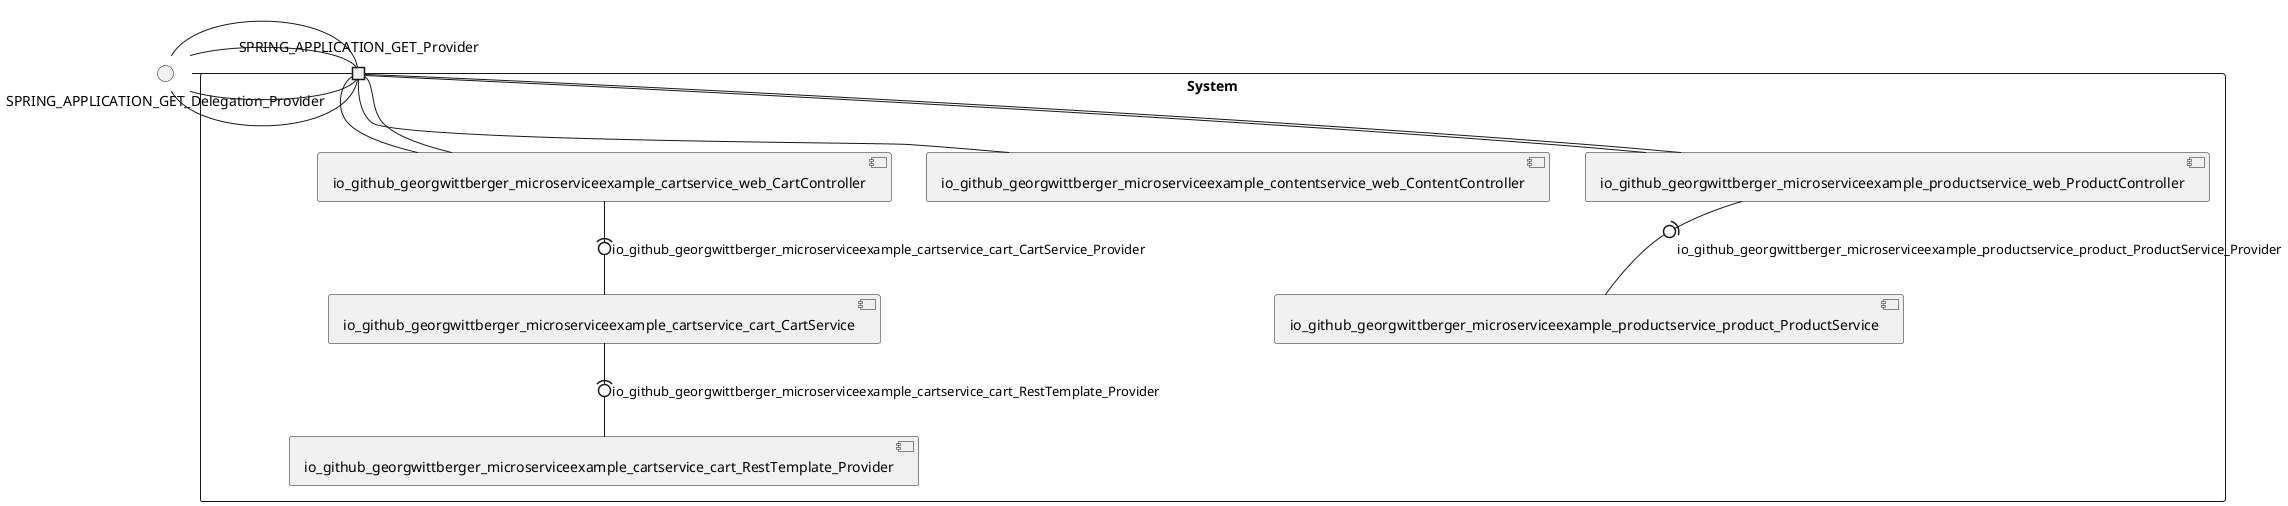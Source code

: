 @startuml
skinparam fixCircleLabelOverlapping true
skinparam componentStyle uml2
() SPRING_APPLICATION_GET_Delegation_Provider
rectangle System {
[io_github_georgwittberger_microserviceexample_cartservice_cart_CartService] [[georgwittberger-apache-spring-boot-microservice-example.repository#_gSAGpNHwEe6gHqZ1yVx75g]]
[io_github_georgwittberger_microserviceexample_cartservice_cart_RestTemplate_Provider] [[georgwittberger-apache-spring-boot-microservice-example.repository#_gSAGpNHwEe6gHqZ1yVx75g]]
[io_github_georgwittberger_microserviceexample_cartservice_web_CartController] [[georgwittberger-apache-spring-boot-microservice-example.repository#_gSAGpNHwEe6gHqZ1yVx75g]]
[io_github_georgwittberger_microserviceexample_contentservice_web_ContentController] [[georgwittberger-apache-spring-boot-microservice-example.repository#_gSAGpNHwEe6gHqZ1yVx75g]]
[io_github_georgwittberger_microserviceexample_productservice_product_ProductService] [[georgwittberger-apache-spring-boot-microservice-example.repository#_gSAGpNHwEe6gHqZ1yVx75g]]
[io_github_georgwittberger_microserviceexample_productservice_web_ProductController] [[georgwittberger-apache-spring-boot-microservice-example.repository#_gSAGpNHwEe6gHqZ1yVx75g]]
port SPRING_APPLICATION_GET_Provider
SPRING_APPLICATION_GET_Delegation_Provider - SPRING_APPLICATION_GET_Provider
SPRING_APPLICATION_GET_Provider - [io_github_georgwittberger_microserviceexample_productservice_web_ProductController]
port SPRING_APPLICATION_GET_Provider
SPRING_APPLICATION_GET_Delegation_Provider - SPRING_APPLICATION_GET_Provider
SPRING_APPLICATION_GET_Provider - [io_github_georgwittberger_microserviceexample_cartservice_web_CartController]
port SPRING_APPLICATION_GET_Provider
SPRING_APPLICATION_GET_Delegation_Provider - SPRING_APPLICATION_GET_Provider
SPRING_APPLICATION_GET_Provider - [io_github_georgwittberger_microserviceexample_productservice_web_ProductController]
port SPRING_APPLICATION_GET_Provider
SPRING_APPLICATION_GET_Delegation_Provider - SPRING_APPLICATION_GET_Provider
SPRING_APPLICATION_GET_Provider - [io_github_georgwittberger_microserviceexample_contentservice_web_ContentController]
port SPRING_APPLICATION_GET_Provider
SPRING_APPLICATION_GET_Delegation_Provider - SPRING_APPLICATION_GET_Provider
SPRING_APPLICATION_GET_Provider - [io_github_georgwittberger_microserviceexample_cartservice_web_CartController]
[io_github_georgwittberger_microserviceexample_cartservice_web_CartController] -(0- [io_github_georgwittberger_microserviceexample_cartservice_cart_CartService] : io_github_georgwittberger_microserviceexample_cartservice_cart_CartService_Provider
[io_github_georgwittberger_microserviceexample_cartservice_cart_CartService] -(0- [io_github_georgwittberger_microserviceexample_cartservice_cart_RestTemplate_Provider] : io_github_georgwittberger_microserviceexample_cartservice_cart_RestTemplate_Provider
[io_github_georgwittberger_microserviceexample_productservice_web_ProductController] -(0- [io_github_georgwittberger_microserviceexample_productservice_product_ProductService] : io_github_georgwittberger_microserviceexample_productservice_product_ProductService_Provider
}

@enduml
